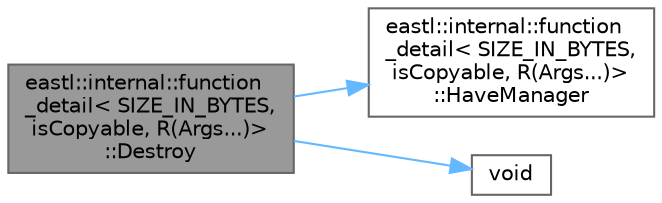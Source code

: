 digraph "eastl::internal::function_detail&lt; SIZE_IN_BYTES, isCopyable, R(Args...)&gt;::Destroy"
{
 // LATEX_PDF_SIZE
  bgcolor="transparent";
  edge [fontname=Helvetica,fontsize=10,labelfontname=Helvetica,labelfontsize=10];
  node [fontname=Helvetica,fontsize=10,shape=box,height=0.2,width=0.4];
  rankdir="LR";
  Node1 [id="Node000001",label="eastl::internal::function\l_detail\< SIZE_IN_BYTES,\l isCopyable, R(Args...)\>\l::Destroy",height=0.2,width=0.4,color="gray40", fillcolor="grey60", style="filled", fontcolor="black",tooltip=" "];
  Node1 -> Node2 [id="edge3_Node000001_Node000002",color="steelblue1",style="solid",tooltip=" "];
  Node2 [id="Node000002",label="eastl::internal::function\l_detail\< SIZE_IN_BYTES,\l isCopyable, R(Args...)\>\l::HaveManager",height=0.2,width=0.4,color="grey40", fillcolor="white", style="filled",URL="$classeastl_1_1internal_1_1function__detail_3_01_s_i_z_e___i_n___b_y_t_e_s_00_01is_copyable_00_01_r_07_args_8_8_8_08_4.html#a8333afd9a36b68677d34e2d4aa46601e",tooltip=" "];
  Node1 -> Node3 [id="edge4_Node000001_Node000003",color="steelblue1",style="solid",tooltip=" "];
  Node3 [id="Node000003",label="void",height=0.2,width=0.4,color="grey40", fillcolor="white", style="filled",URL="$mimalloc_8h.html#a9d6d8aef94ac19034a5f163606f84830",tooltip=" "];
}
